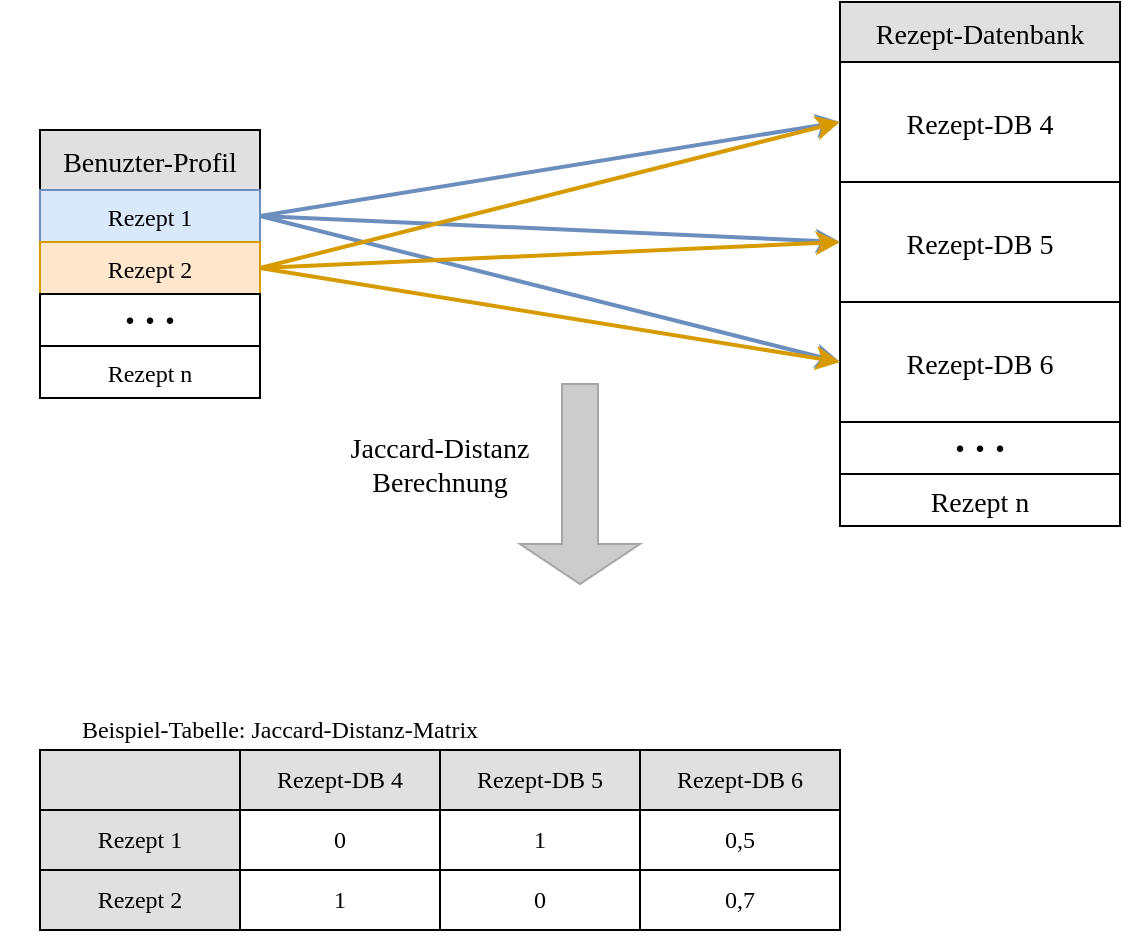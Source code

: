 <mxfile version="13.0.3" type="device"><diagram id="7sYDMEhqvkhaaB0DV-pn" name="Page-1"><mxGraphModel dx="749" dy="556" grid="1" gridSize="10" guides="1" tooltips="1" connect="1" arrows="1" fold="1" page="1" pageScale="1" pageWidth="827" pageHeight="1169" math="0" shadow="0" extFonts="Inconsolata^https://fonts.googleapis.com/css?family=Inconsolata"><root><mxCell id="0"/><mxCell id="1" parent="0"/><mxCell id="ruvmg61NfDYvhPZnbsYG-1" value="Rezept-Datenbank" style="swimlane;fontStyle=0;childLayout=stackLayout;horizontal=1;startSize=30;fillColor=#e0e0e0;horizontalStack=0;resizeParent=1;resizeParentMax=0;resizeLast=0;collapsible=1;marginBottom=0;swimlaneFillColor=#ffffff;align=center;fontSize=14;swimlaneLine=1;glass=0;fontFamily=Inconsolata;FType=g;" parent="1" vertex="1"><mxGeometry x="470" y="86" width="140" height="262" as="geometry"><mxRectangle x="70" y="150" width="130" height="30" as="alternateBounds"/></mxGeometry></mxCell><mxCell id="ruvmg61NfDYvhPZnbsYG-2" value="Rezept-DB 4" style="text;strokeColor=#000000;fillColor=none;spacingLeft=4;spacingRight=4;overflow=hidden;rotatable=0;points=[[0,0.5],[1,0.5]];portConstraint=eastwest;fontSize=14;align=center;verticalAlign=middle;fontFamily=Inconsolata;" parent="ruvmg61NfDYvhPZnbsYG-1" vertex="1"><mxGeometry y="30" width="140" height="60" as="geometry"/></mxCell><mxCell id="ruvmg61NfDYvhPZnbsYG-3" value="Rezept-DB 5" style="text;strokeColor=#000000;fillColor=none;spacingLeft=4;spacingRight=4;overflow=hidden;rotatable=0;points=[[0,0.5],[1,0.5]];portConstraint=eastwest;fontSize=14;align=center;verticalAlign=middle;fontFamily=Inconsolata;" parent="ruvmg61NfDYvhPZnbsYG-1" vertex="1"><mxGeometry y="90" width="140" height="60" as="geometry"/></mxCell><mxCell id="ruvmg61NfDYvhPZnbsYG-28" value="Rezept-DB 6" style="text;strokeColor=#000000;fillColor=none;spacingLeft=4;spacingRight=4;overflow=hidden;rotatable=0;points=[[0,0.5],[1,0.5]];portConstraint=eastwest;fontSize=14;align=center;verticalAlign=middle;fontFamily=Inconsolata;" parent="ruvmg61NfDYvhPZnbsYG-1" vertex="1"><mxGeometry y="150" width="140" height="60" as="geometry"/></mxCell><mxCell id="ruvmg61NfDYvhPZnbsYG-12" value=". . ." style="text;strokeColor=#000000;fillColor=none;spacingLeft=4;spacingRight=4;overflow=hidden;rotatable=0;points=[[0,0.5],[1,0.5]];portConstraint=eastwest;fontSize=20;fontStyle=1;spacingTop=-11;align=center;fontFamily=Inconsolata;" parent="ruvmg61NfDYvhPZnbsYG-1" vertex="1"><mxGeometry y="210" width="140" height="26" as="geometry"/></mxCell><mxCell id="ruvmg61NfDYvhPZnbsYG-11" value="Rezept n" style="text;strokeColor=none;fillColor=none;spacingLeft=4;spacingRight=4;overflow=hidden;rotatable=0;points=[[0,0.5],[1,0.5]];portConstraint=eastwest;fontSize=14;align=center;verticalAlign=middle;fontFamily=Inconsolata;" parent="ruvmg61NfDYvhPZnbsYG-1" vertex="1"><mxGeometry y="236" width="140" height="26" as="geometry"/></mxCell><mxCell id="ruvmg61NfDYvhPZnbsYG-17" value="Benuzter-Profil" style="swimlane;fontStyle=0;childLayout=stackLayout;horizontal=1;startSize=30;fillColor=#e0e0e0;horizontalStack=0;resizeParent=1;resizeParentMax=0;resizeLast=0;collapsible=1;marginBottom=0;swimlaneFillColor=#ffffff;align=center;fontSize=14;swimlaneLine=1;glass=0;fontFamily=Inconsolata;" parent="1" vertex="1"><mxGeometry x="70" y="150" width="110" height="134" as="geometry"><mxRectangle x="70" y="150" width="130" height="30" as="alternateBounds"/></mxGeometry></mxCell><mxCell id="ruvmg61NfDYvhPZnbsYG-18" value="Rezept 1" style="text;strokeColor=#6c8ebf;fillColor=#dae8fc;spacingLeft=4;spacingRight=4;overflow=hidden;rotatable=0;points=[[0,0.5],[1,0.5]];portConstraint=eastwest;fontSize=12;align=center;fontFamily=Inconsolata;" parent="ruvmg61NfDYvhPZnbsYG-17" vertex="1"><mxGeometry y="30" width="110" height="26" as="geometry"/></mxCell><mxCell id="ruvmg61NfDYvhPZnbsYG-19" value="Rezept 2" style="text;strokeColor=#d79b00;fillColor=#ffe6cc;spacingLeft=4;spacingRight=4;overflow=hidden;rotatable=0;points=[[0,0.5],[1,0.5]];portConstraint=eastwest;fontSize=12;align=center;fontFamily=Inconsolata;" parent="ruvmg61NfDYvhPZnbsYG-17" vertex="1"><mxGeometry y="56" width="110" height="26" as="geometry"/></mxCell><mxCell id="ruvmg61NfDYvhPZnbsYG-20" value=". . ." style="text;strokeColor=#000000;fillColor=none;spacingLeft=4;spacingRight=4;overflow=hidden;rotatable=0;points=[[0,0.5],[1,0.5]];portConstraint=eastwest;fontSize=20;fontStyle=1;spacingTop=-11;align=center;fontFamily=Inconsolata;" parent="ruvmg61NfDYvhPZnbsYG-17" vertex="1"><mxGeometry y="82" width="110" height="26" as="geometry"/></mxCell><mxCell id="ruvmg61NfDYvhPZnbsYG-21" value="Rezept n" style="text;strokeColor=none;fillColor=none;spacingLeft=4;spacingRight=4;overflow=hidden;rotatable=0;points=[[0,0.5],[1,0.5]];portConstraint=eastwest;fontSize=12;align=center;fontFamily=Inconsolata;" parent="ruvmg61NfDYvhPZnbsYG-17" vertex="1"><mxGeometry y="108" width="110" height="26" as="geometry"/></mxCell><mxCell id="ruvmg61NfDYvhPZnbsYG-30" style="rounded=0;orthogonalLoop=1;jettySize=auto;html=1;exitX=1;exitY=0.5;exitDx=0;exitDy=0;entryX=0;entryY=0.5;entryDx=0;entryDy=0;fontSize=20;strokeWidth=2;fillColor=#dae8fc;strokeColor=#6c8ebf;fontFamily=Inconsolata;" parent="1" source="ruvmg61NfDYvhPZnbsYG-18" target="ruvmg61NfDYvhPZnbsYG-2" edge="1"><mxGeometry relative="1" as="geometry"/></mxCell><mxCell id="ruvmg61NfDYvhPZnbsYG-31" style="edgeStyle=none;rounded=0;orthogonalLoop=1;jettySize=auto;html=1;exitX=1;exitY=0.5;exitDx=0;exitDy=0;entryX=0;entryY=0.5;entryDx=0;entryDy=0;fontSize=20;strokeWidth=2;fillColor=#dae8fc;strokeColor=#6c8ebf;fontFamily=Inconsolata;" parent="1" source="ruvmg61NfDYvhPZnbsYG-18" target="ruvmg61NfDYvhPZnbsYG-3" edge="1"><mxGeometry relative="1" as="geometry"/></mxCell><mxCell id="ruvmg61NfDYvhPZnbsYG-32" style="edgeStyle=none;rounded=0;orthogonalLoop=1;jettySize=auto;html=1;exitX=1;exitY=0.5;exitDx=0;exitDy=0;entryX=0;entryY=0.5;entryDx=0;entryDy=0;fontSize=20;strokeWidth=2;fillColor=#dae8fc;strokeColor=#6c8ebf;fontFamily=Inconsolata;" parent="1" source="ruvmg61NfDYvhPZnbsYG-18" target="ruvmg61NfDYvhPZnbsYG-28" edge="1"><mxGeometry relative="1" as="geometry"/></mxCell><mxCell id="ruvmg61NfDYvhPZnbsYG-33" style="edgeStyle=none;rounded=0;orthogonalLoop=1;jettySize=auto;html=1;exitX=1;exitY=0.5;exitDx=0;exitDy=0;entryX=0;entryY=0.5;entryDx=0;entryDy=0;fontSize=20;strokeWidth=2;fillColor=#ffe6cc;strokeColor=#d79b00;fontFamily=Inconsolata;" parent="1" source="ruvmg61NfDYvhPZnbsYG-19" target="ruvmg61NfDYvhPZnbsYG-2" edge="1"><mxGeometry relative="1" as="geometry"/></mxCell><mxCell id="ruvmg61NfDYvhPZnbsYG-35" style="edgeStyle=none;rounded=0;orthogonalLoop=1;jettySize=auto;html=1;exitX=1;exitY=0.5;exitDx=0;exitDy=0;entryX=0;entryY=0.5;entryDx=0;entryDy=0;fontSize=20;strokeWidth=2;fillColor=#ffe6cc;strokeColor=#d79b00;fontFamily=Inconsolata;" parent="1" source="ruvmg61NfDYvhPZnbsYG-19" target="ruvmg61NfDYvhPZnbsYG-3" edge="1"><mxGeometry relative="1" as="geometry"/></mxCell><mxCell id="ruvmg61NfDYvhPZnbsYG-36" style="edgeStyle=none;rounded=0;orthogonalLoop=1;jettySize=auto;html=1;exitX=1;exitY=0.5;exitDx=0;exitDy=0;fontSize=20;entryX=0;entryY=0.5;entryDx=0;entryDy=0;strokeWidth=2;fillColor=#ffe6cc;strokeColor=#d79b00;fontFamily=Inconsolata;" parent="1" source="ruvmg61NfDYvhPZnbsYG-19" target="ruvmg61NfDYvhPZnbsYG-28" edge="1"><mxGeometry relative="1" as="geometry"><mxPoint x="530" y="270" as="targetPoint"/></mxGeometry></mxCell><mxCell id="ruvmg61NfDYvhPZnbsYG-37" value="&lt;div&gt;Jaccard-Distanz&lt;/div&gt;&lt;div&gt;Berechnung&lt;/div&gt;&lt;div&gt;&lt;br&gt;&lt;/div&gt;" style="text;html=1;strokeColor=none;fillColor=none;align=center;verticalAlign=middle;whiteSpace=wrap;rounded=0;glass=0;fontSize=14;fontFamily=Inconsolata;" parent="1" vertex="1"><mxGeometry x="180" y="310" width="180" height="34" as="geometry"/></mxCell><mxCell id="ruvmg61NfDYvhPZnbsYG-60" value="Rezept 1" style="whiteSpace=wrap;html=1;glass=0;strokeColor=#000000;fillColor=#E0E0E0;gradientColor=none;fontSize=12;align=center;fontFamily=Inconsolata;" parent="1" vertex="1"><mxGeometry x="70" y="490" width="100" height="30" as="geometry"/></mxCell><mxCell id="ruvmg61NfDYvhPZnbsYG-66" value="Rezept-DB 4" style="whiteSpace=wrap;html=1;glass=0;strokeColor=#000000;fillColor=#E0E0E0;gradientColor=none;fontSize=12;align=center;fontFamily=Inconsolata;" parent="1" vertex="1"><mxGeometry x="170" y="460" width="100" height="30" as="geometry"/></mxCell><mxCell id="ruvmg61NfDYvhPZnbsYG-67" value="Rezept-DB 5" style="whiteSpace=wrap;html=1;glass=0;strokeColor=#000000;fillColor=#E0E0E0;gradientColor=none;fontSize=12;align=center;fontFamily=Inconsolata;" parent="1" vertex="1"><mxGeometry x="270" y="460" width="100" height="30" as="geometry"/></mxCell><mxCell id="ruvmg61NfDYvhPZnbsYG-68" value="Rezept-DB 6" style="whiteSpace=wrap;html=1;glass=0;strokeColor=#000000;fillColor=#E0E0E0;gradientColor=none;fontSize=12;align=center;fontFamily=Inconsolata;" parent="1" vertex="1"><mxGeometry x="370" y="460" width="100" height="30" as="geometry"/></mxCell><mxCell id="ruvmg61NfDYvhPZnbsYG-69" value="Rezept 2" style="whiteSpace=wrap;html=1;glass=0;strokeColor=#000000;fillColor=#E0E0E0;gradientColor=none;fontSize=12;align=center;fontFamily=Inconsolata;" parent="1" vertex="1"><mxGeometry x="70" y="520" width="100" height="30" as="geometry"/></mxCell><mxCell id="ruvmg61NfDYvhPZnbsYG-70" value="0" style="whiteSpace=wrap;html=1;glass=0;strokeColor=#000000;fillColor=none;gradientColor=none;fontSize=12;align=center;fontFamily=Inconsolata;" parent="1" vertex="1"><mxGeometry x="170" y="490" width="100" height="30" as="geometry"/></mxCell><mxCell id="ruvmg61NfDYvhPZnbsYG-71" value="1" style="whiteSpace=wrap;html=1;glass=0;strokeColor=#000000;fillColor=none;gradientColor=none;fontSize=12;align=center;fontFamily=Inconsolata;" parent="1" vertex="1"><mxGeometry x="170" y="520" width="100" height="30" as="geometry"/></mxCell><mxCell id="ruvmg61NfDYvhPZnbsYG-72" value="1" style="whiteSpace=wrap;html=1;glass=0;strokeColor=#000000;fillColor=none;gradientColor=none;fontSize=12;align=center;fontFamily=Inconsolata;" parent="1" vertex="1"><mxGeometry x="270" y="490" width="100" height="30" as="geometry"/></mxCell><mxCell id="ruvmg61NfDYvhPZnbsYG-73" value="0,5" style="whiteSpace=wrap;html=1;glass=0;strokeColor=#000000;fillColor=none;gradientColor=none;fontSize=12;align=center;fontFamily=Inconsolata;" parent="1" vertex="1"><mxGeometry x="370" y="490" width="100" height="30" as="geometry"/></mxCell><mxCell id="ruvmg61NfDYvhPZnbsYG-74" value="0" style="whiteSpace=wrap;html=1;glass=0;strokeColor=#000000;fillColor=none;gradientColor=none;fontSize=12;align=center;fontFamily=Inconsolata;" parent="1" vertex="1"><mxGeometry x="270" y="520" width="100" height="30" as="geometry"/></mxCell><mxCell id="ruvmg61NfDYvhPZnbsYG-75" value="0,7" style="whiteSpace=wrap;html=1;glass=0;strokeColor=#000000;fillColor=none;gradientColor=none;fontSize=12;align=center;fontFamily=Inconsolata;" parent="1" vertex="1"><mxGeometry x="370" y="520" width="100" height="30" as="geometry"/></mxCell><mxCell id="ruvmg61NfDYvhPZnbsYG-76" value="" style="shape=singleArrow;direction=south;whiteSpace=wrap;html=1;glass=0;strokeColor=#A6A6A6;fillColor=#CCCCCC;gradientColor=none;fontSize=12;align=center;fontFamily=Inconsolata;" parent="1" vertex="1"><mxGeometry x="310" y="277" width="60" height="100" as="geometry"/></mxCell><mxCell id="ruvmg61NfDYvhPZnbsYG-77" value="Beispiel-Tabelle: Jaccard-Distanz-Matrix " style="text;html=1;strokeColor=none;fillColor=none;align=center;verticalAlign=middle;whiteSpace=wrap;rounded=0;glass=0;fontSize=12;fontFamily=Inconsolata;" parent="1" vertex="1"><mxGeometry x="50" y="440" width="280" height="20" as="geometry"/></mxCell><mxCell id="ruvmg61NfDYvhPZnbsYG-78" value="" style="whiteSpace=wrap;html=1;glass=0;strokeColor=#000000;fillColor=#E0E0E0;gradientColor=none;fontSize=12;align=center;fontFamily=Inconsolata;" parent="1" vertex="1"><mxGeometry x="70" y="460" width="100" height="30" as="geometry"/></mxCell></root></mxGraphModel></diagram></mxfile>